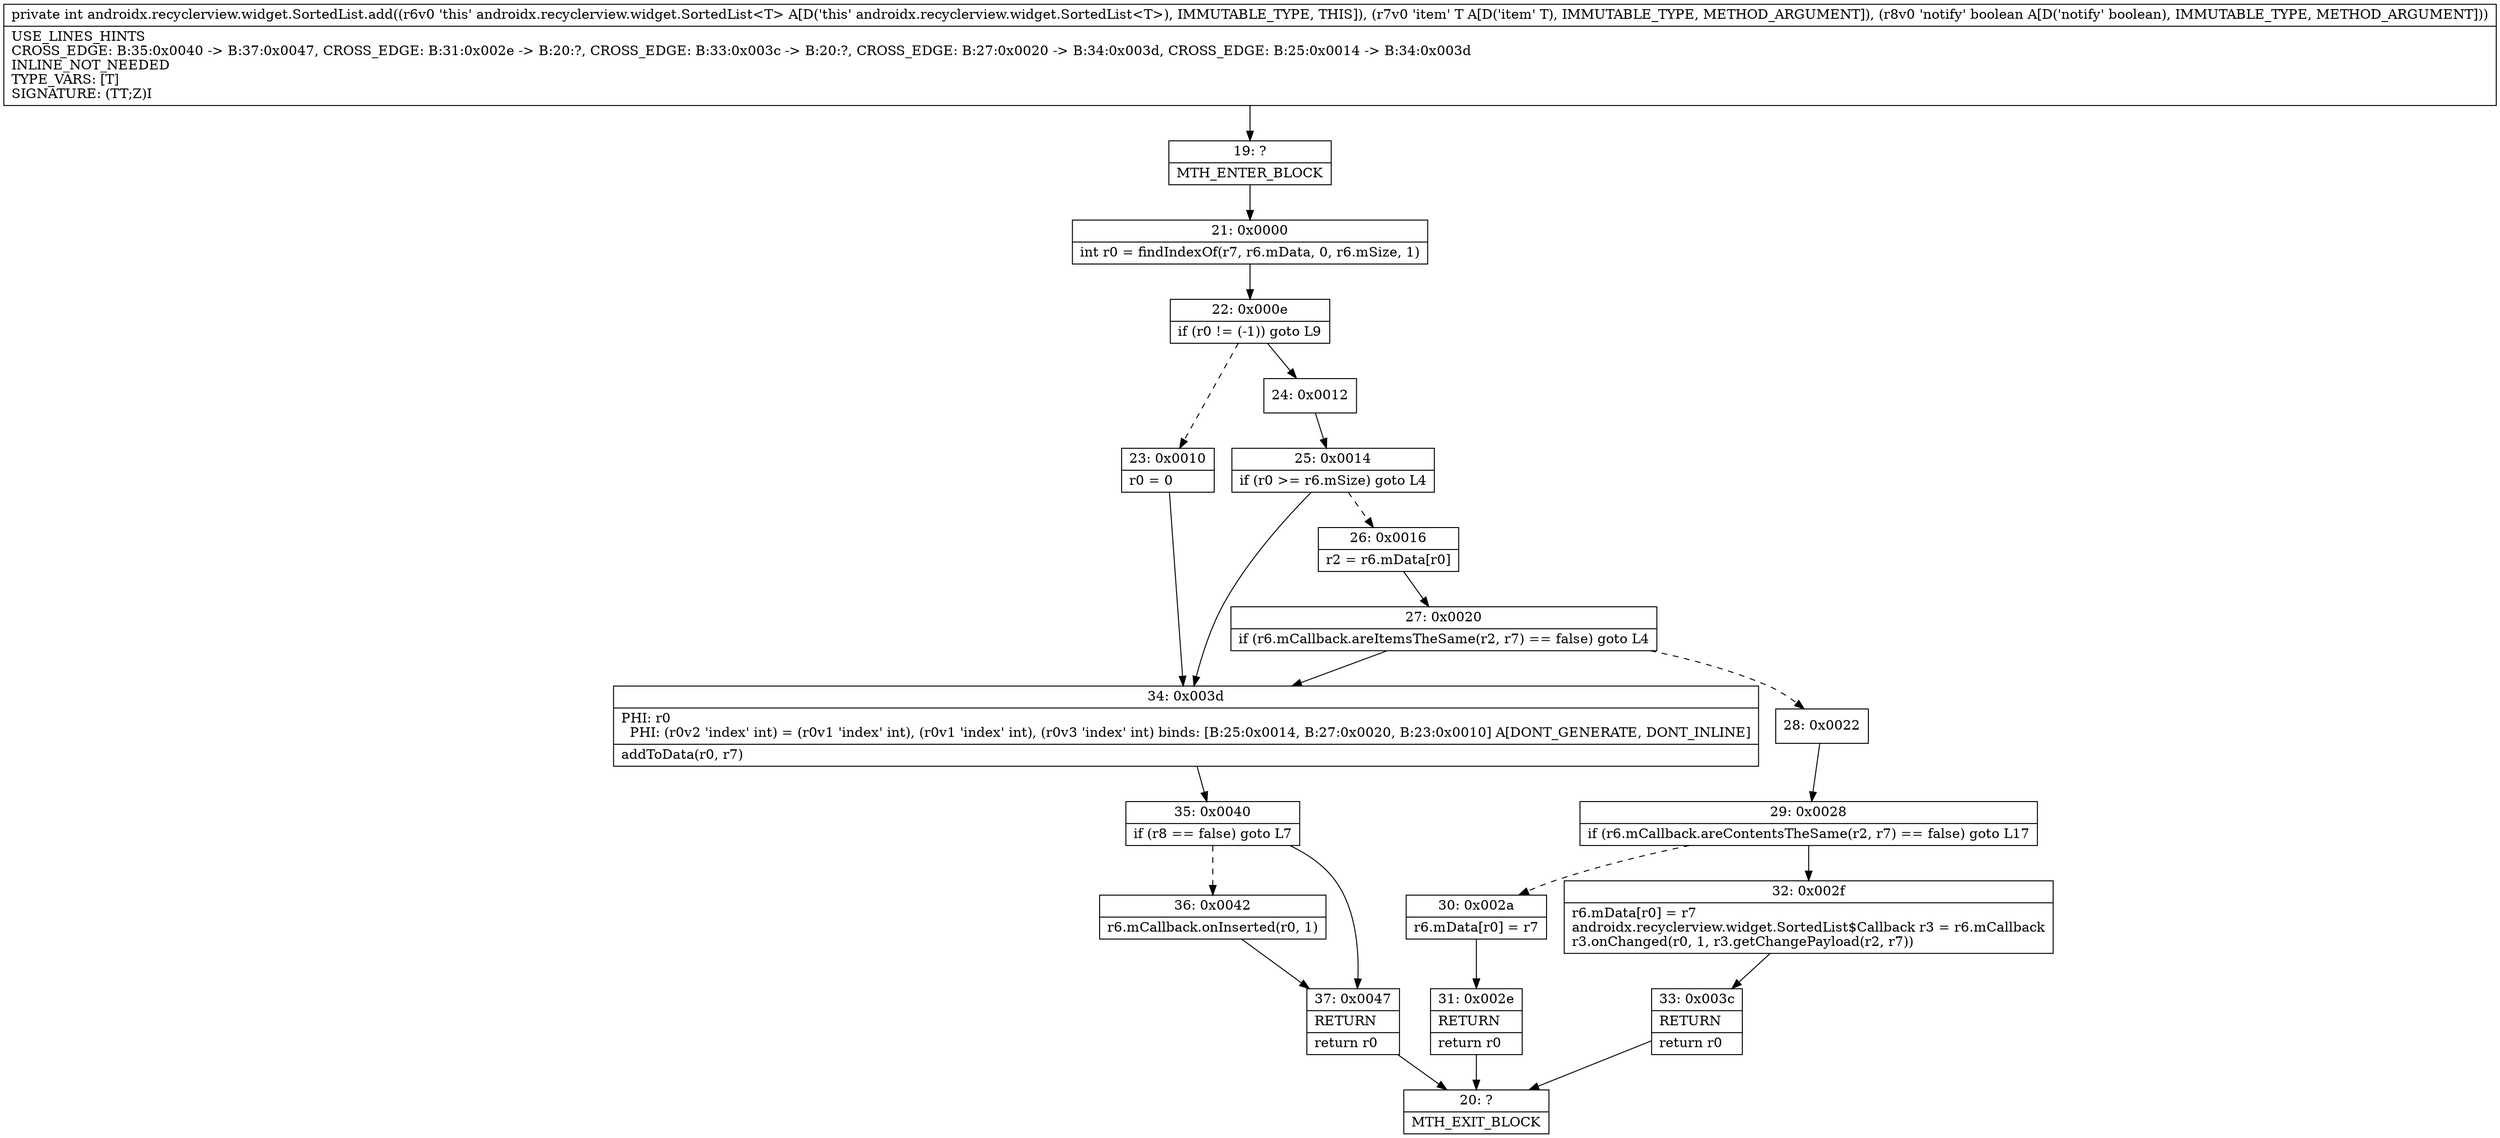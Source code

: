 digraph "CFG forandroidx.recyclerview.widget.SortedList.add(Ljava\/lang\/Object;Z)I" {
Node_19 [shape=record,label="{19\:\ ?|MTH_ENTER_BLOCK\l}"];
Node_21 [shape=record,label="{21\:\ 0x0000|int r0 = findIndexOf(r7, r6.mData, 0, r6.mSize, 1)\l}"];
Node_22 [shape=record,label="{22\:\ 0x000e|if (r0 != (\-1)) goto L9\l}"];
Node_23 [shape=record,label="{23\:\ 0x0010|r0 = 0\l}"];
Node_34 [shape=record,label="{34\:\ 0x003d|PHI: r0 \l  PHI: (r0v2 'index' int) = (r0v1 'index' int), (r0v1 'index' int), (r0v3 'index' int) binds: [B:25:0x0014, B:27:0x0020, B:23:0x0010] A[DONT_GENERATE, DONT_INLINE]\l|addToData(r0, r7)\l}"];
Node_35 [shape=record,label="{35\:\ 0x0040|if (r8 == false) goto L7\l}"];
Node_36 [shape=record,label="{36\:\ 0x0042|r6.mCallback.onInserted(r0, 1)\l}"];
Node_37 [shape=record,label="{37\:\ 0x0047|RETURN\l|return r0\l}"];
Node_20 [shape=record,label="{20\:\ ?|MTH_EXIT_BLOCK\l}"];
Node_24 [shape=record,label="{24\:\ 0x0012}"];
Node_25 [shape=record,label="{25\:\ 0x0014|if (r0 \>= r6.mSize) goto L4\l}"];
Node_26 [shape=record,label="{26\:\ 0x0016|r2 = r6.mData[r0]\l}"];
Node_27 [shape=record,label="{27\:\ 0x0020|if (r6.mCallback.areItemsTheSame(r2, r7) == false) goto L4\l}"];
Node_28 [shape=record,label="{28\:\ 0x0022}"];
Node_29 [shape=record,label="{29\:\ 0x0028|if (r6.mCallback.areContentsTheSame(r2, r7) == false) goto L17\l}"];
Node_30 [shape=record,label="{30\:\ 0x002a|r6.mData[r0] = r7\l}"];
Node_31 [shape=record,label="{31\:\ 0x002e|RETURN\l|return r0\l}"];
Node_32 [shape=record,label="{32\:\ 0x002f|r6.mData[r0] = r7\landroidx.recyclerview.widget.SortedList$Callback r3 = r6.mCallback\lr3.onChanged(r0, 1, r3.getChangePayload(r2, r7))\l}"];
Node_33 [shape=record,label="{33\:\ 0x003c|RETURN\l|return r0\l}"];
MethodNode[shape=record,label="{private int androidx.recyclerview.widget.SortedList.add((r6v0 'this' androidx.recyclerview.widget.SortedList\<T\> A[D('this' androidx.recyclerview.widget.SortedList\<T\>), IMMUTABLE_TYPE, THIS]), (r7v0 'item' T A[D('item' T), IMMUTABLE_TYPE, METHOD_ARGUMENT]), (r8v0 'notify' boolean A[D('notify' boolean), IMMUTABLE_TYPE, METHOD_ARGUMENT]))  | USE_LINES_HINTS\lCROSS_EDGE: B:35:0x0040 \-\> B:37:0x0047, CROSS_EDGE: B:31:0x002e \-\> B:20:?, CROSS_EDGE: B:33:0x003c \-\> B:20:?, CROSS_EDGE: B:27:0x0020 \-\> B:34:0x003d, CROSS_EDGE: B:25:0x0014 \-\> B:34:0x003d\lINLINE_NOT_NEEDED\lTYPE_VARS: [T]\lSIGNATURE: (TT;Z)I\l}"];
MethodNode -> Node_19;Node_19 -> Node_21;
Node_21 -> Node_22;
Node_22 -> Node_23[style=dashed];
Node_22 -> Node_24;
Node_23 -> Node_34;
Node_34 -> Node_35;
Node_35 -> Node_36[style=dashed];
Node_35 -> Node_37;
Node_36 -> Node_37;
Node_37 -> Node_20;
Node_24 -> Node_25;
Node_25 -> Node_26[style=dashed];
Node_25 -> Node_34;
Node_26 -> Node_27;
Node_27 -> Node_28[style=dashed];
Node_27 -> Node_34;
Node_28 -> Node_29;
Node_29 -> Node_30[style=dashed];
Node_29 -> Node_32;
Node_30 -> Node_31;
Node_31 -> Node_20;
Node_32 -> Node_33;
Node_33 -> Node_20;
}

